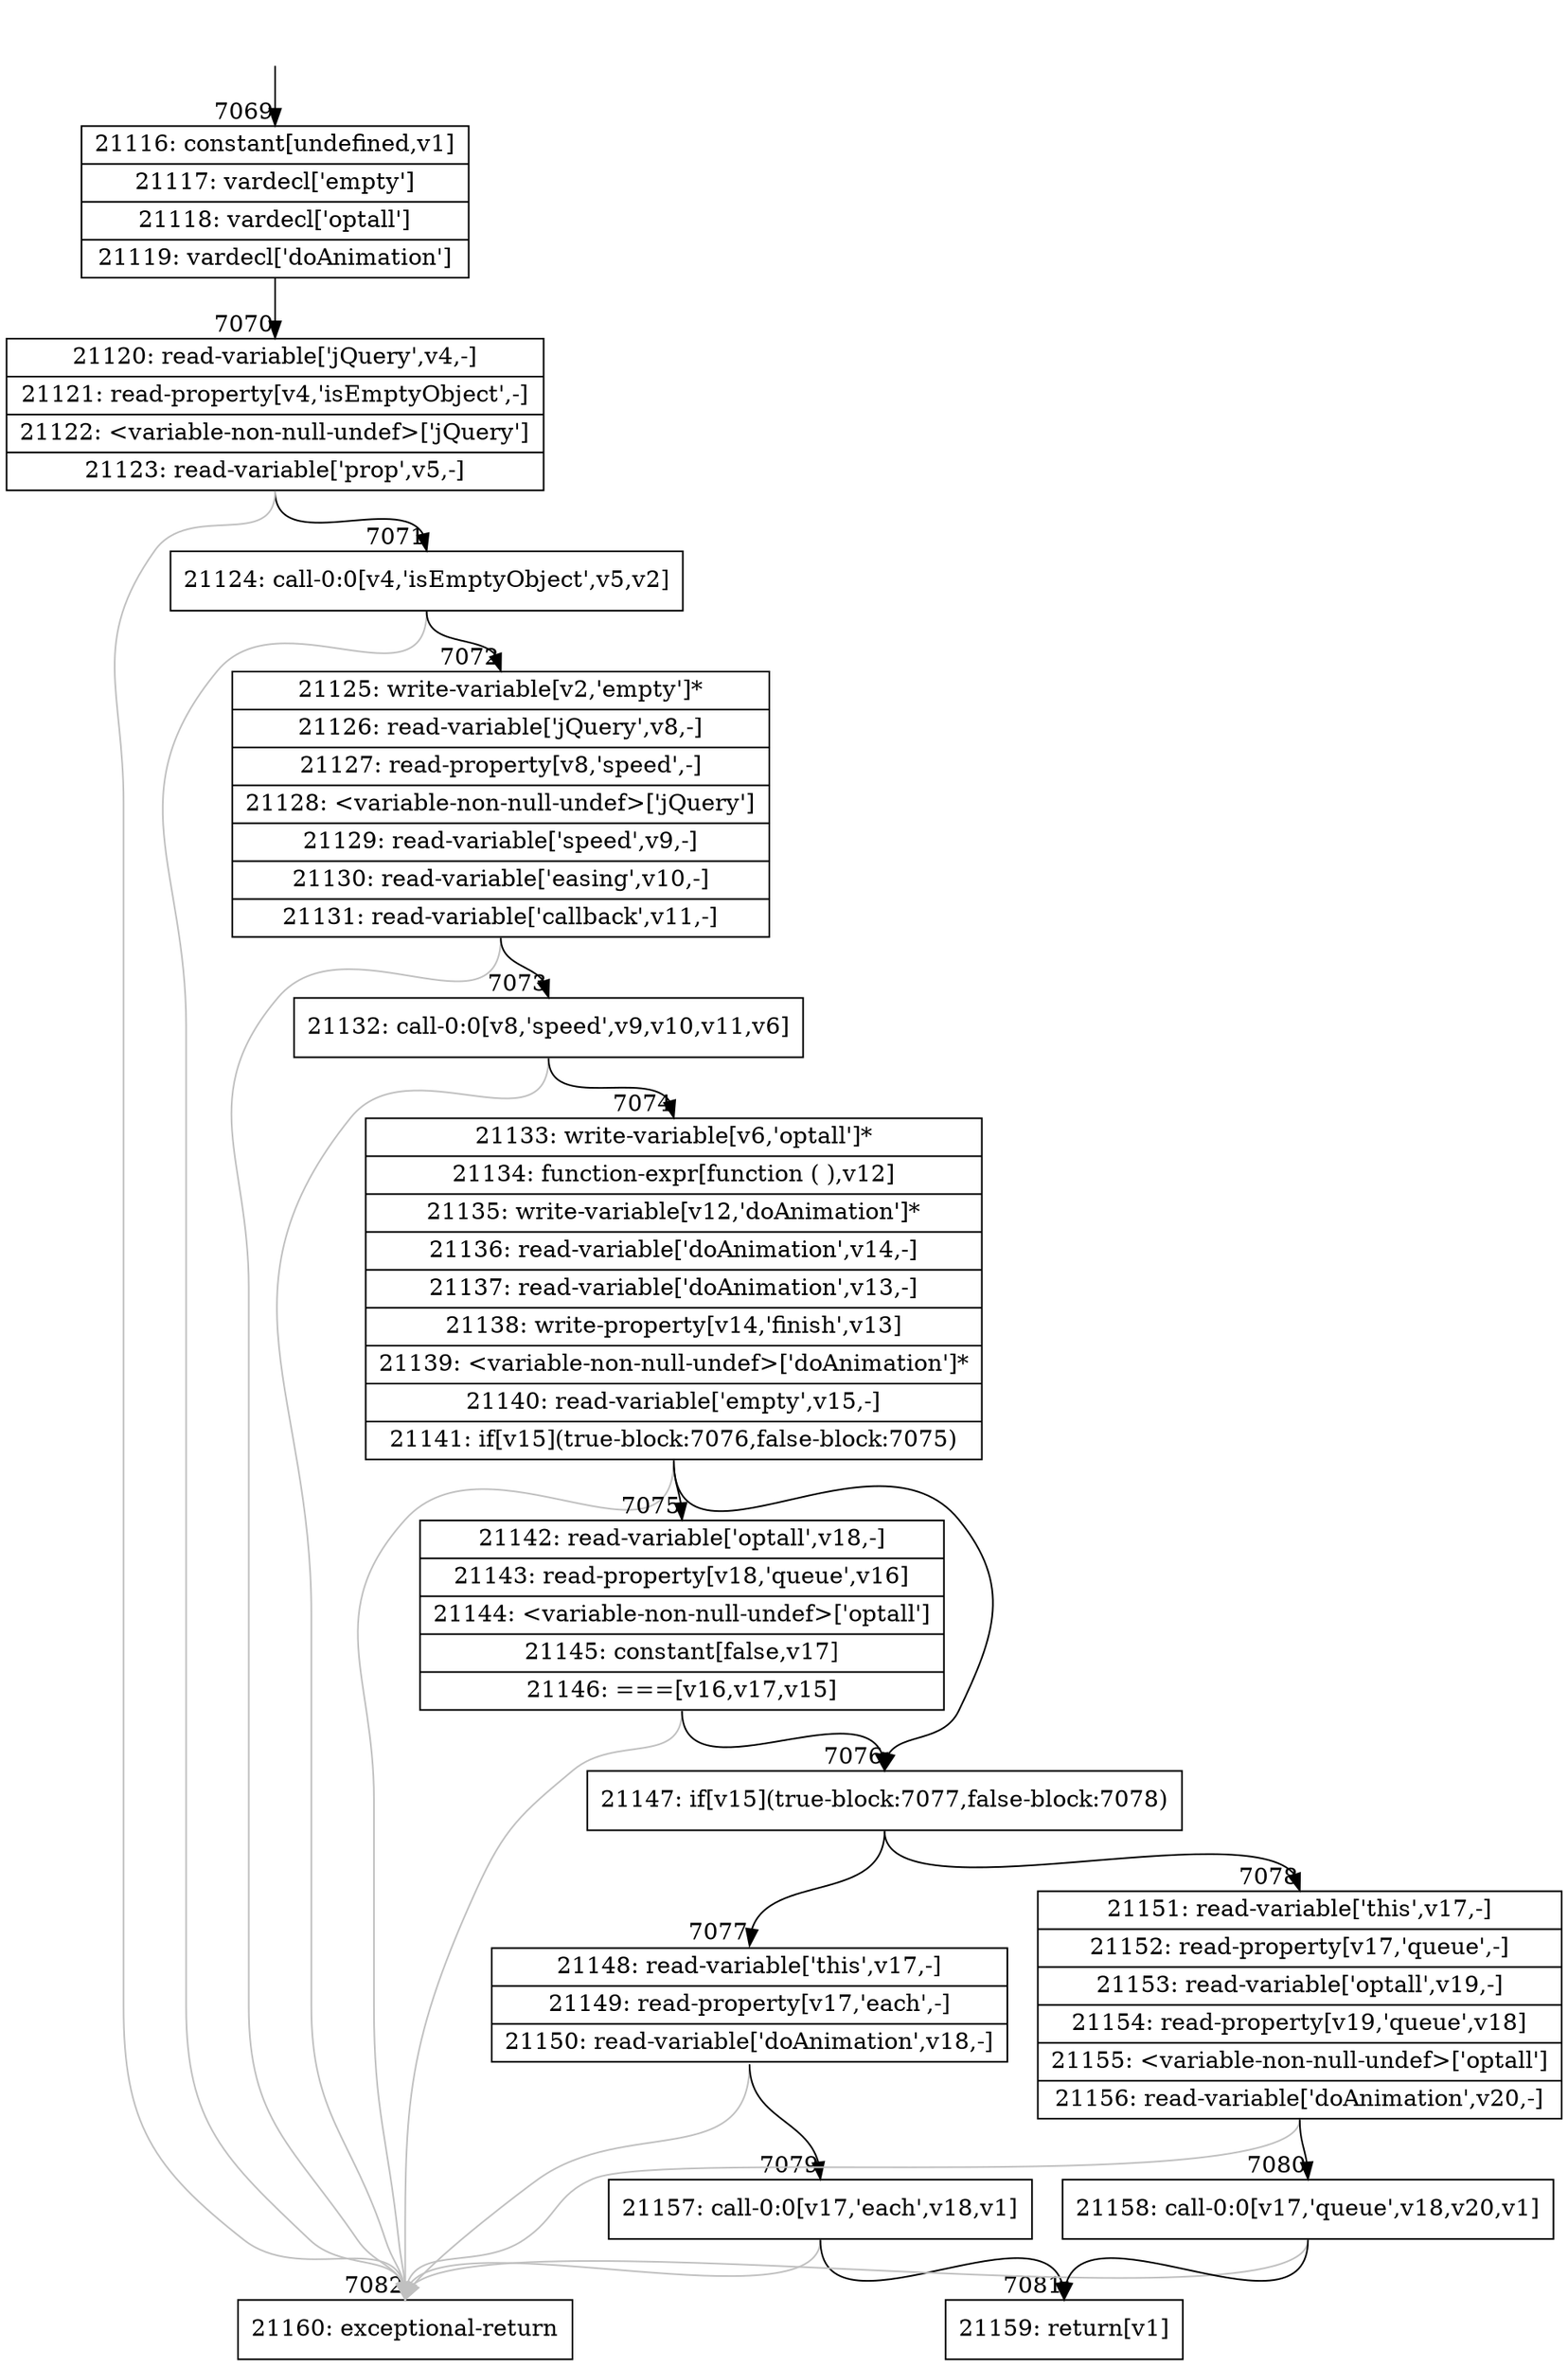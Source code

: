 digraph {
rankdir="TD"
BB_entry431[shape=none,label=""];
BB_entry431 -> BB7069 [tailport=s, headport=n, headlabel="    7069"]
BB7069 [shape=record label="{21116: constant[undefined,v1]|21117: vardecl['empty']|21118: vardecl['optall']|21119: vardecl['doAnimation']}" ] 
BB7069 -> BB7070 [tailport=s, headport=n, headlabel="      7070"]
BB7070 [shape=record label="{21120: read-variable['jQuery',v4,-]|21121: read-property[v4,'isEmptyObject',-]|21122: \<variable-non-null-undef\>['jQuery']|21123: read-variable['prop',v5,-]}" ] 
BB7070 -> BB7071 [tailport=s, headport=n, headlabel="      7071"]
BB7070 -> BB7082 [tailport=s, headport=n, color=gray, headlabel="      7082"]
BB7071 [shape=record label="{21124: call-0:0[v4,'isEmptyObject',v5,v2]}" ] 
BB7071 -> BB7072 [tailport=s, headport=n, headlabel="      7072"]
BB7071 -> BB7082 [tailport=s, headport=n, color=gray]
BB7072 [shape=record label="{21125: write-variable[v2,'empty']*|21126: read-variable['jQuery',v8,-]|21127: read-property[v8,'speed',-]|21128: \<variable-non-null-undef\>['jQuery']|21129: read-variable['speed',v9,-]|21130: read-variable['easing',v10,-]|21131: read-variable['callback',v11,-]}" ] 
BB7072 -> BB7073 [tailport=s, headport=n, headlabel="      7073"]
BB7072 -> BB7082 [tailport=s, headport=n, color=gray]
BB7073 [shape=record label="{21132: call-0:0[v8,'speed',v9,v10,v11,v6]}" ] 
BB7073 -> BB7074 [tailport=s, headport=n, headlabel="      7074"]
BB7073 -> BB7082 [tailport=s, headport=n, color=gray]
BB7074 [shape=record label="{21133: write-variable[v6,'optall']*|21134: function-expr[function ( ),v12]|21135: write-variable[v12,'doAnimation']*|21136: read-variable['doAnimation',v14,-]|21137: read-variable['doAnimation',v13,-]|21138: write-property[v14,'finish',v13]|21139: \<variable-non-null-undef\>['doAnimation']*|21140: read-variable['empty',v15,-]|21141: if[v15](true-block:7076,false-block:7075)}" ] 
BB7074 -> BB7076 [tailport=s, headport=n, headlabel="      7076"]
BB7074 -> BB7075 [tailport=s, headport=n, headlabel="      7075"]
BB7074 -> BB7082 [tailport=s, headport=n, color=gray]
BB7075 [shape=record label="{21142: read-variable['optall',v18,-]|21143: read-property[v18,'queue',v16]|21144: \<variable-non-null-undef\>['optall']|21145: constant[false,v17]|21146: ===[v16,v17,v15]}" ] 
BB7075 -> BB7076 [tailport=s, headport=n]
BB7075 -> BB7082 [tailport=s, headport=n, color=gray]
BB7076 [shape=record label="{21147: if[v15](true-block:7077,false-block:7078)}" ] 
BB7076 -> BB7077 [tailport=s, headport=n, headlabel="      7077"]
BB7076 -> BB7078 [tailport=s, headport=n, headlabel="      7078"]
BB7077 [shape=record label="{21148: read-variable['this',v17,-]|21149: read-property[v17,'each',-]|21150: read-variable['doAnimation',v18,-]}" ] 
BB7077 -> BB7079 [tailport=s, headport=n, headlabel="      7079"]
BB7077 -> BB7082 [tailport=s, headport=n, color=gray]
BB7078 [shape=record label="{21151: read-variable['this',v17,-]|21152: read-property[v17,'queue',-]|21153: read-variable['optall',v19,-]|21154: read-property[v19,'queue',v18]|21155: \<variable-non-null-undef\>['optall']|21156: read-variable['doAnimation',v20,-]}" ] 
BB7078 -> BB7080 [tailport=s, headport=n, headlabel="      7080"]
BB7078 -> BB7082 [tailport=s, headport=n, color=gray]
BB7079 [shape=record label="{21157: call-0:0[v17,'each',v18,v1]}" ] 
BB7079 -> BB7081 [tailport=s, headport=n, headlabel="      7081"]
BB7079 -> BB7082 [tailport=s, headport=n, color=gray]
BB7080 [shape=record label="{21158: call-0:0[v17,'queue',v18,v20,v1]}" ] 
BB7080 -> BB7081 [tailport=s, headport=n]
BB7080 -> BB7082 [tailport=s, headport=n, color=gray]
BB7081 [shape=record label="{21159: return[v1]}" ] 
BB7082 [shape=record label="{21160: exceptional-return}" ] 
}
